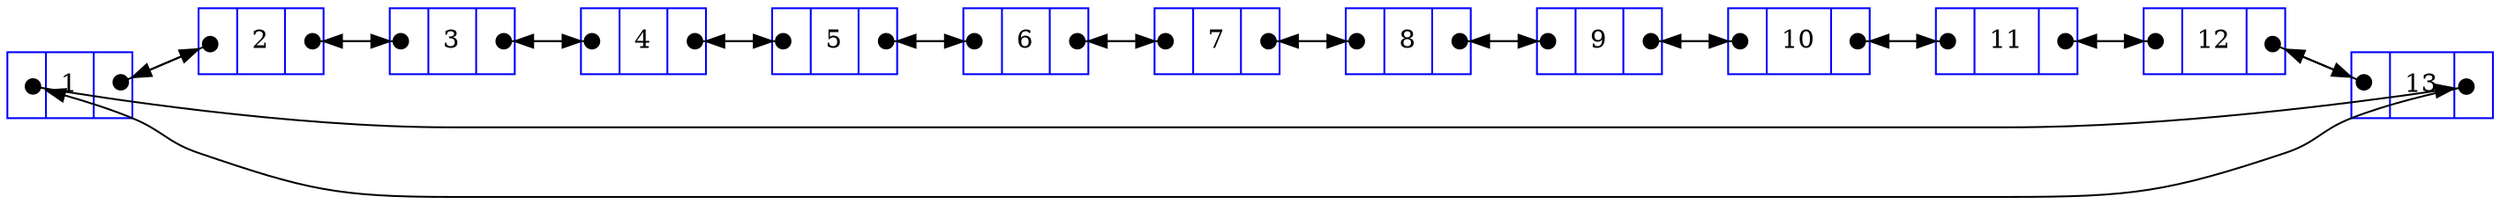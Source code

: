 digraph G {
rankdir=LR;
node [shape=record, color=blue, width=0.5, height=0.5]; 

node0 [label="{<a>|1|<b>}"];
node1 [label="{<a>|2|<b>}"];
node2 [label="{<a>|3|<b>}"];
node3 [label="{<a>|4|<b>}"];
node4 [label="{<a>|5|<b>}"];
node5 [label="{<a>|6|<b>}"];
node6 [label="{<a>|7|<b>}"];
node7 [label="{<a>|8|<b>}"];
node8 [label="{<a>|9|<b>}"];
node9 [label="{<a>|10|<b>}"];
node10 [label="{<a>|11|<b>}"];
node11 [label="{<a>|12|<b>}"];
node12 [label="{<a>|13|<b>}"];

node0:b:c -> node1:a:c [arrowtail=dot, dir=both,tailclip=false];
node1:b:c -> node2:a:c [arrowtail=dot, dir=both,tailclip=false];
node2:b:c -> node3:a:c [arrowtail=dot, dir=both,tailclip=false];
node3:b:c -> node4:a:c [arrowtail=dot, dir=both,tailclip=false];
node4:b:c -> node5:a:c [arrowtail=dot, dir=both,tailclip=false];
node5:b:c -> node6:a:c [arrowtail=dot, dir=both,tailclip=false];
node6:b:c -> node7:a:c [arrowtail=dot, dir=both,tailclip=false];
node7:b:c -> node8:a:c [arrowtail=dot, dir=both,tailclip=false];
node8:b:c -> node9:a:c [arrowtail=dot, dir=both,tailclip=false];
node9:b:c -> node10:a:c [arrowtail=dot, dir=both,tailclip=false];
node10:b:c -> node11:a:c [arrowtail=dot, dir=both,tailclip=false];
node11:b:c -> node12:a:c [arrowtail=dot, dir=both,tailclip=false];
node12:b:c -> node0:a:c [arrowtail=dot, dir=both,tailclip=false];

node1:a:c -> node0:b:c [arrowtail=dot, dir=both,tailclip=false];
node2:a:c -> node1:b:c [arrowtail=dot, dir=both,tailclip=false];
node3:a:c -> node2:b:c [arrowtail=dot, dir=both,tailclip=false];
node4:a:c -> node3:b:c [arrowtail=dot, dir=both,tailclip=false];
node5:a:c -> node4:b:c [arrowtail=dot, dir=both,tailclip=false];
node6:a:c -> node5:b:c [arrowtail=dot, dir=both,tailclip=false];
node7:a:c -> node6:b:c [arrowtail=dot, dir=both,tailclip=false];
node8:a:c -> node7:b:c [arrowtail=dot, dir=both,tailclip=false];
node9:a:c -> node8:b:c [arrowtail=dot, dir=both,tailclip=false];
node10:a:c -> node9:b:c [arrowtail=dot, dir=both,tailclip=false];
node11:a:c -> node10:b:c [arrowtail=dot, dir=both,tailclip=false];
node12:a:c -> node11:b:c [arrowtail=dot, dir=both,tailclip=false];
node0:a:c -> node12:b:c [arrowtail=dot, dir=both,tailclip=false];

}

